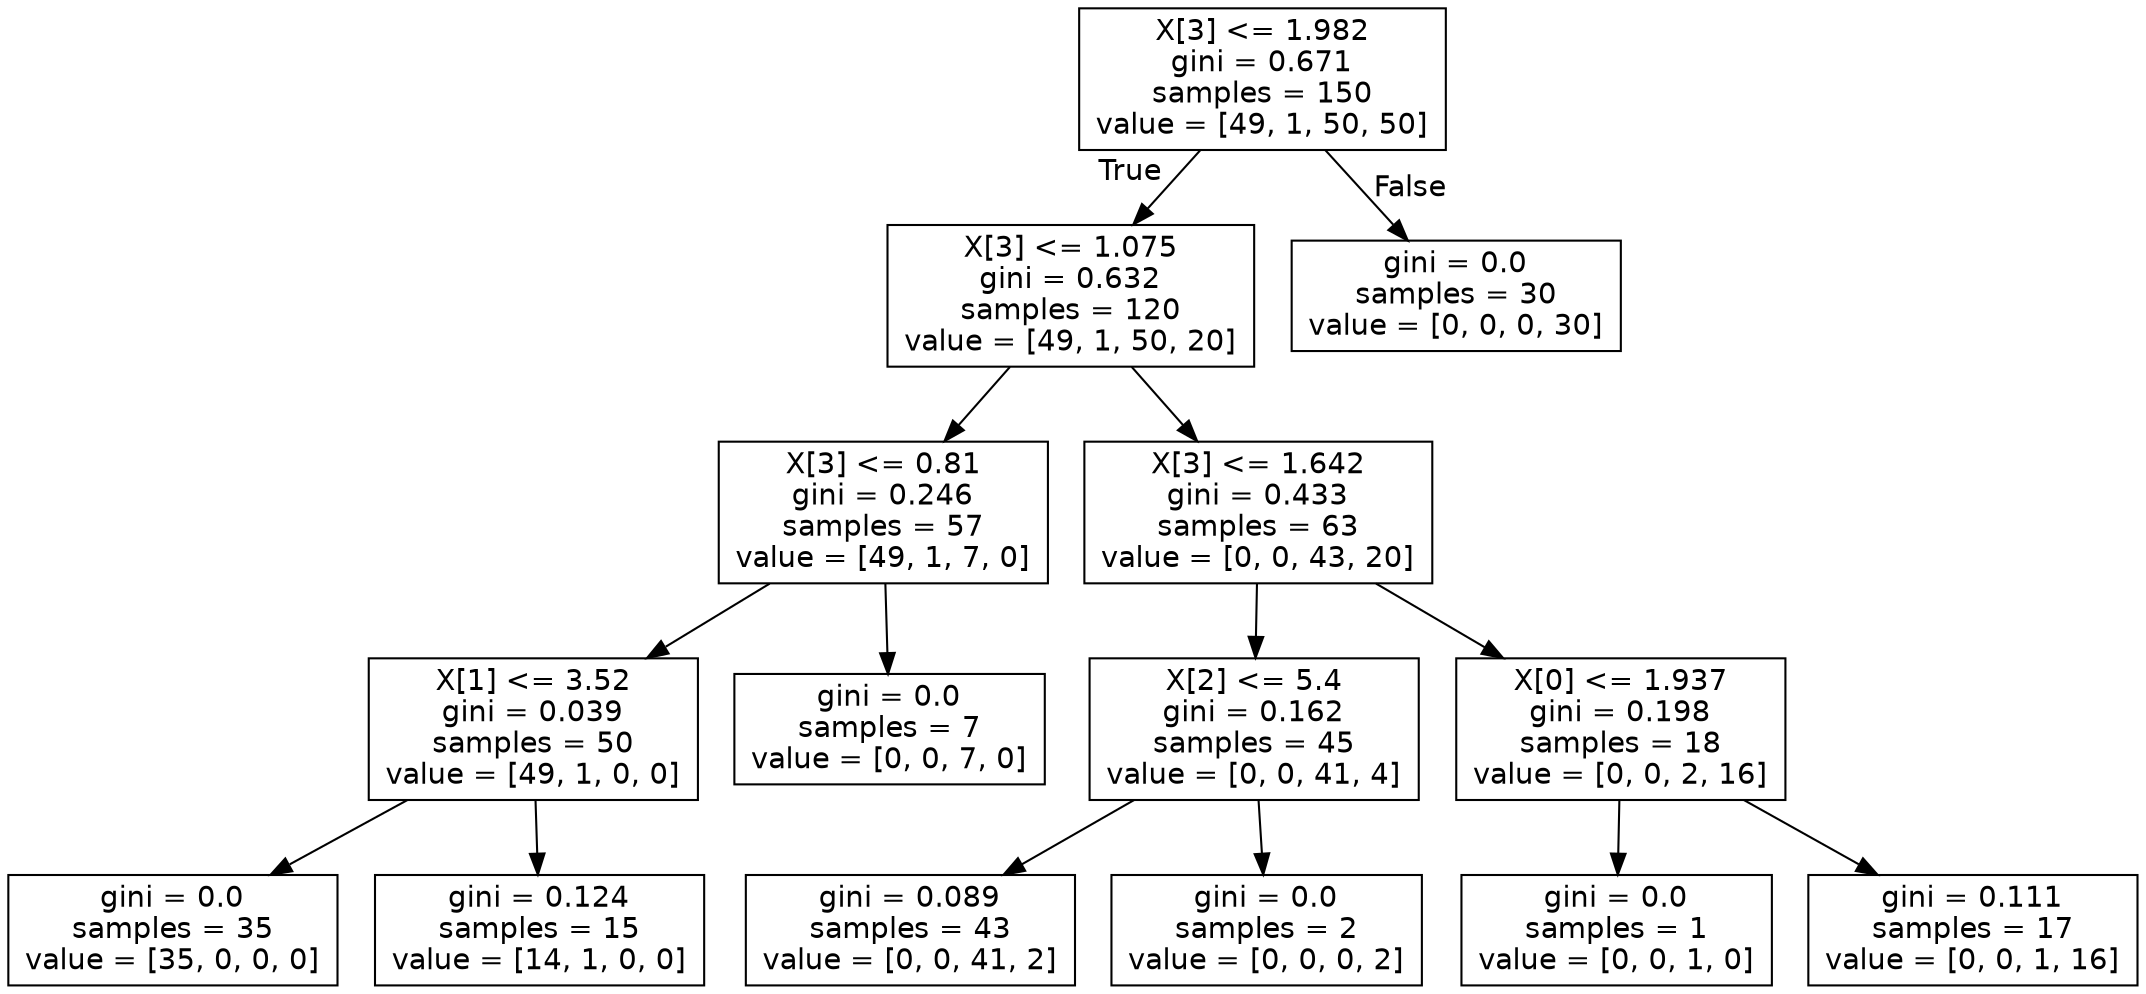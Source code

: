 digraph Tree {
node [shape=box, fontname="helvetica"] ;
edge [fontname="helvetica"] ;
0 [label="X[3] <= 1.982\ngini = 0.671\nsamples = 150\nvalue = [49, 1, 50, 50]"] ;
1 [label="X[3] <= 1.075\ngini = 0.632\nsamples = 120\nvalue = [49, 1, 50, 20]"] ;
0 -> 1 [labeldistance=2.5, labelangle=45, headlabel="True"] ;
2 [label="X[3] <= 0.81\ngini = 0.246\nsamples = 57\nvalue = [49, 1, 7, 0]"] ;
1 -> 2 ;
3 [label="X[1] <= 3.52\ngini = 0.039\nsamples = 50\nvalue = [49, 1, 0, 0]"] ;
2 -> 3 ;
4 [label="gini = 0.0\nsamples = 35\nvalue = [35, 0, 0, 0]"] ;
3 -> 4 ;
5 [label="gini = 0.124\nsamples = 15\nvalue = [14, 1, 0, 0]"] ;
3 -> 5 ;
6 [label="gini = 0.0\nsamples = 7\nvalue = [0, 0, 7, 0]"] ;
2 -> 6 ;
7 [label="X[3] <= 1.642\ngini = 0.433\nsamples = 63\nvalue = [0, 0, 43, 20]"] ;
1 -> 7 ;
8 [label="X[2] <= 5.4\ngini = 0.162\nsamples = 45\nvalue = [0, 0, 41, 4]"] ;
7 -> 8 ;
9 [label="gini = 0.089\nsamples = 43\nvalue = [0, 0, 41, 2]"] ;
8 -> 9 ;
10 [label="gini = 0.0\nsamples = 2\nvalue = [0, 0, 0, 2]"] ;
8 -> 10 ;
11 [label="X[0] <= 1.937\ngini = 0.198\nsamples = 18\nvalue = [0, 0, 2, 16]"] ;
7 -> 11 ;
12 [label="gini = 0.0\nsamples = 1\nvalue = [0, 0, 1, 0]"] ;
11 -> 12 ;
13 [label="gini = 0.111\nsamples = 17\nvalue = [0, 0, 1, 16]"] ;
11 -> 13 ;
14 [label="gini = 0.0\nsamples = 30\nvalue = [0, 0, 0, 30]"] ;
0 -> 14 [labeldistance=2.5, labelangle=-45, headlabel="False"] ;
}